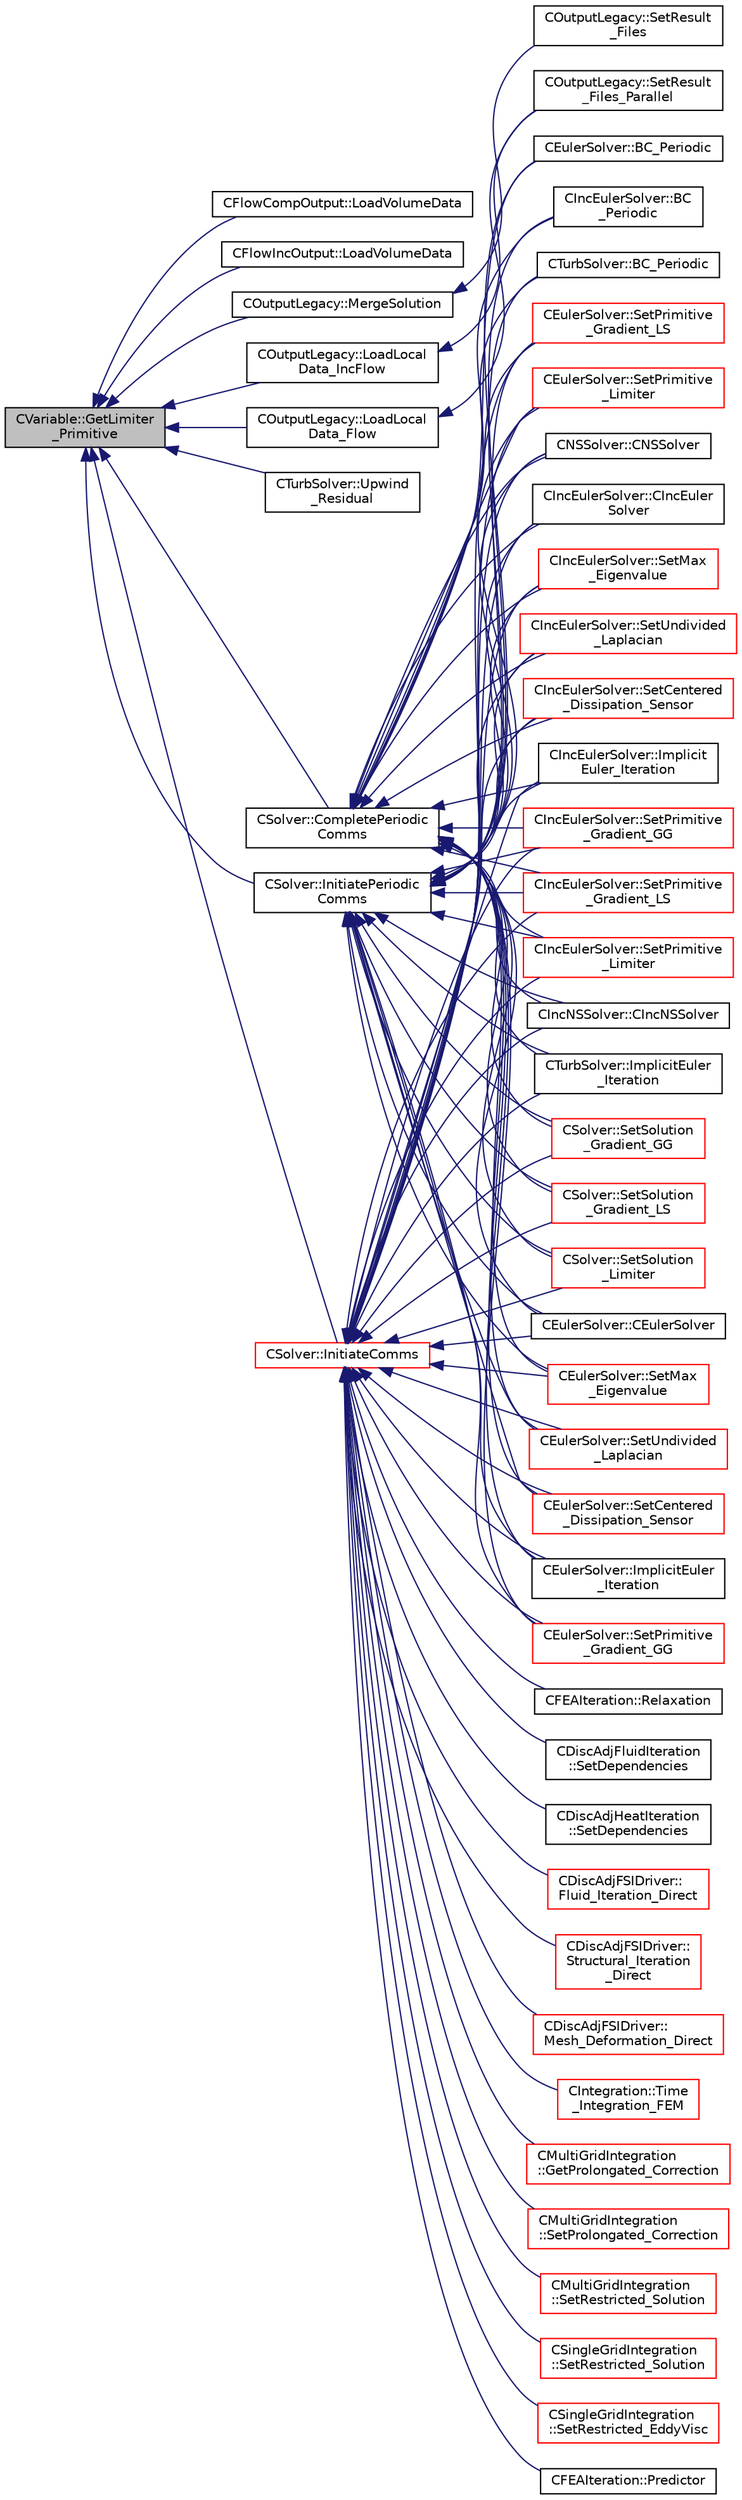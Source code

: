 digraph "CVariable::GetLimiter_Primitive"
{
  edge [fontname="Helvetica",fontsize="10",labelfontname="Helvetica",labelfontsize="10"];
  node [fontname="Helvetica",fontsize="10",shape=record];
  rankdir="LR";
  Node1613 [label="CVariable::GetLimiter\l_Primitive",height=0.2,width=0.4,color="black", fillcolor="grey75", style="filled", fontcolor="black"];
  Node1613 -> Node1614 [dir="back",color="midnightblue",fontsize="10",style="solid",fontname="Helvetica"];
  Node1614 [label="CFlowCompOutput::LoadVolumeData",height=0.2,width=0.4,color="black", fillcolor="white", style="filled",URL="$class_c_flow_comp_output.html#a4dbb2657e6ea72800af13ddf08789276",tooltip="Set the values of the volume output fields for a point. "];
  Node1613 -> Node1615 [dir="back",color="midnightblue",fontsize="10",style="solid",fontname="Helvetica"];
  Node1615 [label="CFlowIncOutput::LoadVolumeData",height=0.2,width=0.4,color="black", fillcolor="white", style="filled",URL="$class_c_flow_inc_output.html#a72e2584bbcbcf7e3a94dae5344953f08",tooltip="Set the values of the volume output fields for a point. "];
  Node1613 -> Node1616 [dir="back",color="midnightblue",fontsize="10",style="solid",fontname="Helvetica"];
  Node1616 [label="COutputLegacy::MergeSolution",height=0.2,width=0.4,color="black", fillcolor="white", style="filled",URL="$class_c_output_legacy.html#af30cc9d6a1d32da2af7043901a5914cf",tooltip="Merge the solution into a data structure used for output file writing. "];
  Node1616 -> Node1617 [dir="back",color="midnightblue",fontsize="10",style="solid",fontname="Helvetica"];
  Node1617 [label="COutputLegacy::SetResult\l_Files",height=0.2,width=0.4,color="black", fillcolor="white", style="filled",URL="$class_c_output_legacy.html#aa817439538e8cf82f82acbfa0bf7e735",tooltip="Writes and organizes the all the output files, except the history one, for serial computations..."];
  Node1613 -> Node1618 [dir="back",color="midnightblue",fontsize="10",style="solid",fontname="Helvetica"];
  Node1618 [label="COutputLegacy::LoadLocal\lData_Flow",height=0.2,width=0.4,color="black", fillcolor="white", style="filled",URL="$class_c_output_legacy.html#a83e5de863b29fe3a222074d93d696d57",tooltip="Load the desired solution data into a structure used for parallel reordering and output file writing ..."];
  Node1618 -> Node1619 [dir="back",color="midnightblue",fontsize="10",style="solid",fontname="Helvetica"];
  Node1619 [label="COutputLegacy::SetResult\l_Files_Parallel",height=0.2,width=0.4,color="black", fillcolor="white", style="filled",URL="$class_c_output_legacy.html#a9e7832982d8237df4df455b027fd203b",tooltip="Writes and organizes the all the output files, except the history one, for parallel computations..."];
  Node1613 -> Node1620 [dir="back",color="midnightblue",fontsize="10",style="solid",fontname="Helvetica"];
  Node1620 [label="COutputLegacy::LoadLocal\lData_IncFlow",height=0.2,width=0.4,color="black", fillcolor="white", style="filled",URL="$class_c_output_legacy.html#a2d955089c8894a2eb795970f06e7900d",tooltip="Load the desired solution data into a structure used for parallel reordering and output file writing ..."];
  Node1620 -> Node1619 [dir="back",color="midnightblue",fontsize="10",style="solid",fontname="Helvetica"];
  Node1613 -> Node1621 [dir="back",color="midnightblue",fontsize="10",style="solid",fontname="Helvetica"];
  Node1621 [label="CTurbSolver::Upwind\l_Residual",height=0.2,width=0.4,color="black", fillcolor="white", style="filled",URL="$class_c_turb_solver.html#a4816dd8b43bdb4abd3f8f7168879e902",tooltip="Compute the spatial integration using a upwind scheme. "];
  Node1613 -> Node1622 [dir="back",color="midnightblue",fontsize="10",style="solid",fontname="Helvetica"];
  Node1622 [label="CSolver::InitiatePeriodic\lComms",height=0.2,width=0.4,color="black", fillcolor="white", style="filled",URL="$class_c_solver.html#aab8e1cac165d11ef85d9dd5588b3ea03",tooltip="Routine to load a solver quantity into the data structures for MPI periodic communication and to laun..."];
  Node1622 -> Node1623 [dir="back",color="midnightblue",fontsize="10",style="solid",fontname="Helvetica"];
  Node1623 [label="CEulerSolver::CEulerSolver",height=0.2,width=0.4,color="black", fillcolor="white", style="filled",URL="$class_c_euler_solver.html#ae1e74218b4e943111b100d7ddcbd4db9"];
  Node1622 -> Node1624 [dir="back",color="midnightblue",fontsize="10",style="solid",fontname="Helvetica"];
  Node1624 [label="CEulerSolver::SetMax\l_Eigenvalue",height=0.2,width=0.4,color="red", fillcolor="white", style="filled",URL="$class_c_euler_solver.html#a76f7fdf349ae41c6f0cf4df82b571fb1",tooltip="Compute the max eigenvalue. "];
  Node1622 -> Node1627 [dir="back",color="midnightblue",fontsize="10",style="solid",fontname="Helvetica"];
  Node1627 [label="CEulerSolver::SetUndivided\l_Laplacian",height=0.2,width=0.4,color="red", fillcolor="white", style="filled",URL="$class_c_euler_solver.html#adc7c82a25b8be22b16b5452c1992744f",tooltip="Compute the undivided laplacian for the solution, except the energy equation. "];
  Node1622 -> Node1628 [dir="back",color="midnightblue",fontsize="10",style="solid",fontname="Helvetica"];
  Node1628 [label="CEulerSolver::SetCentered\l_Dissipation_Sensor",height=0.2,width=0.4,color="red", fillcolor="white", style="filled",URL="$class_c_euler_solver.html#a2f4e3619ae65c63cbda1ef2098441ab4",tooltip="Compute a pressure sensor switch. "];
  Node1622 -> Node1629 [dir="back",color="midnightblue",fontsize="10",style="solid",fontname="Helvetica"];
  Node1629 [label="CEulerSolver::ImplicitEuler\l_Iteration",height=0.2,width=0.4,color="black", fillcolor="white", style="filled",URL="$class_c_euler_solver.html#a4e8277fc44dc97c8d73fbe3347204372",tooltip="Update the solution using an implicit Euler scheme. "];
  Node1622 -> Node1630 [dir="back",color="midnightblue",fontsize="10",style="solid",fontname="Helvetica"];
  Node1630 [label="CEulerSolver::SetPrimitive\l_Gradient_GG",height=0.2,width=0.4,color="red", fillcolor="white", style="filled",URL="$class_c_euler_solver.html#a74fb3b502b83371fcf0728ec546e039b",tooltip="Compute the gradient of the primitive variables using Green-Gauss method, and stores the result in th..."];
  Node1622 -> Node1631 [dir="back",color="midnightblue",fontsize="10",style="solid",fontname="Helvetica"];
  Node1631 [label="CEulerSolver::SetPrimitive\l_Gradient_LS",height=0.2,width=0.4,color="red", fillcolor="white", style="filled",URL="$class_c_euler_solver.html#a734d5bd064215fb722477f39993155d4",tooltip="Compute the gradient of the primitive variables using a Least-Squares method, and stores the result i..."];
  Node1622 -> Node1632 [dir="back",color="midnightblue",fontsize="10",style="solid",fontname="Helvetica"];
  Node1632 [label="CEulerSolver::SetPrimitive\l_Limiter",height=0.2,width=0.4,color="red", fillcolor="white", style="filled",URL="$class_c_euler_solver.html#a43004a7f0fad7a6d1f435144710bf13e",tooltip="Compute the limiter of the primitive variables. "];
  Node1622 -> Node1633 [dir="back",color="midnightblue",fontsize="10",style="solid",fontname="Helvetica"];
  Node1633 [label="CEulerSolver::BC_Periodic",height=0.2,width=0.4,color="black", fillcolor="white", style="filled",URL="$class_c_euler_solver.html#a9bd458698ede3dffd1b4d1f974f39b03",tooltip="Impose a periodic boundary condition by summing contributions from the complete control volume..."];
  Node1622 -> Node1634 [dir="back",color="midnightblue",fontsize="10",style="solid",fontname="Helvetica"];
  Node1634 [label="CNSSolver::CNSSolver",height=0.2,width=0.4,color="black", fillcolor="white", style="filled",URL="$class_c_n_s_solver.html#a2a8ad49c42b4546696e631cf44b7788b"];
  Node1622 -> Node1635 [dir="back",color="midnightblue",fontsize="10",style="solid",fontname="Helvetica"];
  Node1635 [label="CIncEulerSolver::CIncEuler\lSolver",height=0.2,width=0.4,color="black", fillcolor="white", style="filled",URL="$class_c_inc_euler_solver.html#a91f644b8f9a00215bac5bcd31dfc06d8"];
  Node1622 -> Node1636 [dir="back",color="midnightblue",fontsize="10",style="solid",fontname="Helvetica"];
  Node1636 [label="CIncEulerSolver::SetMax\l_Eigenvalue",height=0.2,width=0.4,color="red", fillcolor="white", style="filled",URL="$class_c_inc_euler_solver.html#ab804c5648aa5dd71ea12a57997167984",tooltip="Compute the max eigenvalue. "];
  Node1622 -> Node1639 [dir="back",color="midnightblue",fontsize="10",style="solid",fontname="Helvetica"];
  Node1639 [label="CIncEulerSolver::SetUndivided\l_Laplacian",height=0.2,width=0.4,color="red", fillcolor="white", style="filled",URL="$class_c_inc_euler_solver.html#a8b5d7772432b9759213892a50621c329",tooltip="Compute the undivided laplacian for the solution, except the energy equation. "];
  Node1622 -> Node1640 [dir="back",color="midnightblue",fontsize="10",style="solid",fontname="Helvetica"];
  Node1640 [label="CIncEulerSolver::SetCentered\l_Dissipation_Sensor",height=0.2,width=0.4,color="red", fillcolor="white", style="filled",URL="$class_c_inc_euler_solver.html#a2323a0e322236c24668be8750dbaf237",tooltip="Compute a pressure sensor switch. "];
  Node1622 -> Node1641 [dir="back",color="midnightblue",fontsize="10",style="solid",fontname="Helvetica"];
  Node1641 [label="CIncEulerSolver::Implicit\lEuler_Iteration",height=0.2,width=0.4,color="black", fillcolor="white", style="filled",URL="$class_c_inc_euler_solver.html#ad84dd4225bb9d158c52b26e2f30f6fa7",tooltip="Update the solution using an implicit Euler scheme. "];
  Node1622 -> Node1642 [dir="back",color="midnightblue",fontsize="10",style="solid",fontname="Helvetica"];
  Node1642 [label="CIncEulerSolver::SetPrimitive\l_Gradient_GG",height=0.2,width=0.4,color="red", fillcolor="white", style="filled",URL="$class_c_inc_euler_solver.html#a856a6db100c40b9c3df557d1dfe72c2b",tooltip="Compute the gradient of the primitive variables using Green-Gauss method, and stores the result in th..."];
  Node1622 -> Node1643 [dir="back",color="midnightblue",fontsize="10",style="solid",fontname="Helvetica"];
  Node1643 [label="CIncEulerSolver::SetPrimitive\l_Gradient_LS",height=0.2,width=0.4,color="red", fillcolor="white", style="filled",URL="$class_c_inc_euler_solver.html#a3e3355cbeb9d265f4073cca113b9d46e",tooltip="Compute the gradient of the primitive variables using a Least-Squares method, and stores the result i..."];
  Node1622 -> Node1644 [dir="back",color="midnightblue",fontsize="10",style="solid",fontname="Helvetica"];
  Node1644 [label="CIncEulerSolver::SetPrimitive\l_Limiter",height=0.2,width=0.4,color="red", fillcolor="white", style="filled",URL="$class_c_inc_euler_solver.html#a00bd56828c4e41ec3ff1e8753cb320ec",tooltip="Compute the limiter of the primitive variables. "];
  Node1622 -> Node1645 [dir="back",color="midnightblue",fontsize="10",style="solid",fontname="Helvetica"];
  Node1645 [label="CIncEulerSolver::BC\l_Periodic",height=0.2,width=0.4,color="black", fillcolor="white", style="filled",URL="$class_c_inc_euler_solver.html#a994af5dbe296f8a1873e416c3b2fc2a7",tooltip="Impose a periodic boundary condition by summing contributions from the complete control volume..."];
  Node1622 -> Node1646 [dir="back",color="midnightblue",fontsize="10",style="solid",fontname="Helvetica"];
  Node1646 [label="CIncNSSolver::CIncNSSolver",height=0.2,width=0.4,color="black", fillcolor="white", style="filled",URL="$class_c_inc_n_s_solver.html#a82152ac7e91fb1c5c073d98a1f08e2aa"];
  Node1622 -> Node1647 [dir="back",color="midnightblue",fontsize="10",style="solid",fontname="Helvetica"];
  Node1647 [label="CTurbSolver::BC_Periodic",height=0.2,width=0.4,color="black", fillcolor="white", style="filled",URL="$class_c_turb_solver.html#a954cfdd45dfce9df024a30b558b54b25",tooltip="Impose a periodic boundary condition by summing contributions from the complete control volume..."];
  Node1622 -> Node1648 [dir="back",color="midnightblue",fontsize="10",style="solid",fontname="Helvetica"];
  Node1648 [label="CTurbSolver::ImplicitEuler\l_Iteration",height=0.2,width=0.4,color="black", fillcolor="white", style="filled",URL="$class_c_turb_solver.html#af7a0ab68fbb2925c56863df97b3ea4ee",tooltip="Update the solution using an implicit solver. "];
  Node1622 -> Node1649 [dir="back",color="midnightblue",fontsize="10",style="solid",fontname="Helvetica"];
  Node1649 [label="CSolver::SetSolution\l_Gradient_GG",height=0.2,width=0.4,color="red", fillcolor="white", style="filled",URL="$class_c_solver.html#aac4d5e5f3ff20e7e37d55fa5e4ed3647",tooltip="Compute the Green-Gauss gradient of the solution. "];
  Node1622 -> Node1658 [dir="back",color="midnightblue",fontsize="10",style="solid",fontname="Helvetica"];
  Node1658 [label="CSolver::SetSolution\l_Gradient_LS",height=0.2,width=0.4,color="red", fillcolor="white", style="filled",URL="$class_c_solver.html#ac4d9cf9609d7bdb52e7f1dc9cc8b4c1f",tooltip="Compute the Least Squares gradient of the solution. "];
  Node1622 -> Node1659 [dir="back",color="midnightblue",fontsize="10",style="solid",fontname="Helvetica"];
  Node1659 [label="CSolver::SetSolution\l_Limiter",height=0.2,width=0.4,color="red", fillcolor="white", style="filled",URL="$class_c_solver.html#a641e9c59698ab9c7c2fb91107ad70d77",tooltip="Compute slope limiter. "];
  Node1613 -> Node1660 [dir="back",color="midnightblue",fontsize="10",style="solid",fontname="Helvetica"];
  Node1660 [label="CSolver::CompletePeriodic\lComms",height=0.2,width=0.4,color="black", fillcolor="white", style="filled",URL="$class_c_solver.html#a7e77df2076057995213de49d4ca2e7c7",tooltip="Routine to complete the set of non-blocking periodic communications launched by InitiatePeriodicComms..."];
  Node1660 -> Node1623 [dir="back",color="midnightblue",fontsize="10",style="solid",fontname="Helvetica"];
  Node1660 -> Node1624 [dir="back",color="midnightblue",fontsize="10",style="solid",fontname="Helvetica"];
  Node1660 -> Node1627 [dir="back",color="midnightblue",fontsize="10",style="solid",fontname="Helvetica"];
  Node1660 -> Node1628 [dir="back",color="midnightblue",fontsize="10",style="solid",fontname="Helvetica"];
  Node1660 -> Node1629 [dir="back",color="midnightblue",fontsize="10",style="solid",fontname="Helvetica"];
  Node1660 -> Node1630 [dir="back",color="midnightblue",fontsize="10",style="solid",fontname="Helvetica"];
  Node1660 -> Node1631 [dir="back",color="midnightblue",fontsize="10",style="solid",fontname="Helvetica"];
  Node1660 -> Node1632 [dir="back",color="midnightblue",fontsize="10",style="solid",fontname="Helvetica"];
  Node1660 -> Node1633 [dir="back",color="midnightblue",fontsize="10",style="solid",fontname="Helvetica"];
  Node1660 -> Node1634 [dir="back",color="midnightblue",fontsize="10",style="solid",fontname="Helvetica"];
  Node1660 -> Node1635 [dir="back",color="midnightblue",fontsize="10",style="solid",fontname="Helvetica"];
  Node1660 -> Node1636 [dir="back",color="midnightblue",fontsize="10",style="solid",fontname="Helvetica"];
  Node1660 -> Node1639 [dir="back",color="midnightblue",fontsize="10",style="solid",fontname="Helvetica"];
  Node1660 -> Node1640 [dir="back",color="midnightblue",fontsize="10",style="solid",fontname="Helvetica"];
  Node1660 -> Node1641 [dir="back",color="midnightblue",fontsize="10",style="solid",fontname="Helvetica"];
  Node1660 -> Node1642 [dir="back",color="midnightblue",fontsize="10",style="solid",fontname="Helvetica"];
  Node1660 -> Node1643 [dir="back",color="midnightblue",fontsize="10",style="solid",fontname="Helvetica"];
  Node1660 -> Node1644 [dir="back",color="midnightblue",fontsize="10",style="solid",fontname="Helvetica"];
  Node1660 -> Node1645 [dir="back",color="midnightblue",fontsize="10",style="solid",fontname="Helvetica"];
  Node1660 -> Node1646 [dir="back",color="midnightblue",fontsize="10",style="solid",fontname="Helvetica"];
  Node1660 -> Node1647 [dir="back",color="midnightblue",fontsize="10",style="solid",fontname="Helvetica"];
  Node1660 -> Node1648 [dir="back",color="midnightblue",fontsize="10",style="solid",fontname="Helvetica"];
  Node1660 -> Node1649 [dir="back",color="midnightblue",fontsize="10",style="solid",fontname="Helvetica"];
  Node1660 -> Node1658 [dir="back",color="midnightblue",fontsize="10",style="solid",fontname="Helvetica"];
  Node1660 -> Node1659 [dir="back",color="midnightblue",fontsize="10",style="solid",fontname="Helvetica"];
  Node1613 -> Node1661 [dir="back",color="midnightblue",fontsize="10",style="solid",fontname="Helvetica"];
  Node1661 [label="CSolver::InitiateComms",height=0.2,width=0.4,color="red", fillcolor="white", style="filled",URL="$class_c_solver.html#a68ef94bc50683bd1f1d750b4a8cb7351",tooltip="Routine to load a solver quantity into the data structures for MPI point-to-point communication and t..."];
  Node1661 -> Node1662 [dir="back",color="midnightblue",fontsize="10",style="solid",fontname="Helvetica"];
  Node1662 [label="CDiscAdjFSIDriver::\lFluid_Iteration_Direct",height=0.2,width=0.4,color="red", fillcolor="white", style="filled",URL="$class_c_disc_adj_f_s_i_driver.html#aade7f9d8b7f7f1ddccfdc62d3b1fdaa8",tooltip="Run a direct flow iteration. "];
  Node1661 -> Node1667 [dir="back",color="midnightblue",fontsize="10",style="solid",fontname="Helvetica"];
  Node1667 [label="CDiscAdjFSIDriver::\lStructural_Iteration\l_Direct",height=0.2,width=0.4,color="red", fillcolor="white", style="filled",URL="$class_c_disc_adj_f_s_i_driver.html#aef8192d6dd5451f1e496e9847c2c5c65",tooltip="Run a direct structural iteration. "];
  Node1661 -> Node1668 [dir="back",color="midnightblue",fontsize="10",style="solid",fontname="Helvetica"];
  Node1668 [label="CDiscAdjFSIDriver::\lMesh_Deformation_Direct",height=0.2,width=0.4,color="red", fillcolor="white", style="filled",URL="$class_c_disc_adj_f_s_i_driver.html#ad683500d6b3773af342165b1b18f5c59",tooltip="Run a direct mesh deformation. "];
  Node1661 -> Node1669 [dir="back",color="midnightblue",fontsize="10",style="solid",fontname="Helvetica"];
  Node1669 [label="CIntegration::Time\l_Integration_FEM",height=0.2,width=0.4,color="red", fillcolor="white", style="filled",URL="$class_c_integration.html#a4ac7acdec8fdf941a4efc90b3f82a68c",tooltip="Do the time integration (explicit or implicit) of the numerical system on a FEM framework. "];
  Node1661 -> Node1671 [dir="back",color="midnightblue",fontsize="10",style="solid",fontname="Helvetica"];
  Node1671 [label="CMultiGridIntegration\l::GetProlongated_Correction",height=0.2,width=0.4,color="red", fillcolor="white", style="filled",URL="$class_c_multi_grid_integration.html#a29bf9a6e27f43e6b71704d05105a648d",tooltip="Compute the fine grid correction from the coarse solution. "];
  Node1661 -> Node1674 [dir="back",color="midnightblue",fontsize="10",style="solid",fontname="Helvetica"];
  Node1674 [label="CMultiGridIntegration\l::SetProlongated_Correction",height=0.2,width=0.4,color="red", fillcolor="white", style="filled",URL="$class_c_multi_grid_integration.html#a5d0d450972f5c004596b3f0abdae3015",tooltip="Set the value of the corrected fine grid solution. "];
  Node1661 -> Node1675 [dir="back",color="midnightblue",fontsize="10",style="solid",fontname="Helvetica"];
  Node1675 [label="CMultiGridIntegration\l::SetRestricted_Solution",height=0.2,width=0.4,color="red", fillcolor="white", style="filled",URL="$class_c_multi_grid_integration.html#a57c0f097c58c1d36ef8156b91350fd60",tooltip="Restrict solution from fine grid to a coarse grid. "];
  Node1661 -> Node1676 [dir="back",color="midnightblue",fontsize="10",style="solid",fontname="Helvetica"];
  Node1676 [label="CSingleGridIntegration\l::SetRestricted_Solution",height=0.2,width=0.4,color="red", fillcolor="white", style="filled",URL="$class_c_single_grid_integration.html#a035bbc4f261b680a4a651aa0af69437b",tooltip="Restrict solution from fine grid to a coarse grid. "];
  Node1661 -> Node1678 [dir="back",color="midnightblue",fontsize="10",style="solid",fontname="Helvetica"];
  Node1678 [label="CSingleGridIntegration\l::SetRestricted_EddyVisc",height=0.2,width=0.4,color="red", fillcolor="white", style="filled",URL="$class_c_single_grid_integration.html#ae875067fdaf103c36391ea21343e1731",tooltip="Restrict solution from fine grid to a coarse grid. "];
  Node1661 -> Node1679 [dir="back",color="midnightblue",fontsize="10",style="solid",fontname="Helvetica"];
  Node1679 [label="CFEAIteration::Predictor",height=0.2,width=0.4,color="black", fillcolor="white", style="filled",URL="$class_c_f_e_a_iteration.html#a00a378c1b0d9b95b250e208bcf1f420e",tooltip="Predictor. "];
  Node1661 -> Node1680 [dir="back",color="midnightblue",fontsize="10",style="solid",fontname="Helvetica"];
  Node1680 [label="CFEAIteration::Relaxation",height=0.2,width=0.4,color="black", fillcolor="white", style="filled",URL="$class_c_f_e_a_iteration.html#a840bd377c7050c57cb5f81799669b59f",tooltip="Relaxation. "];
  Node1661 -> Node1681 [dir="back",color="midnightblue",fontsize="10",style="solid",fontname="Helvetica"];
  Node1681 [label="CDiscAdjFluidIteration\l::SetDependencies",height=0.2,width=0.4,color="black", fillcolor="white", style="filled",URL="$class_c_disc_adj_fluid_iteration.html#aad302b77466b001d380ca8766ba8d85c",tooltip="Compute necessary variables that depend on the conservative variables or the mesh node positions (e..."];
  Node1661 -> Node1682 [dir="back",color="midnightblue",fontsize="10",style="solid",fontname="Helvetica"];
  Node1682 [label="CDiscAdjHeatIteration\l::SetDependencies",height=0.2,width=0.4,color="black", fillcolor="white", style="filled",URL="$class_c_disc_adj_heat_iteration.html#a8098b35364d0a2a7b1fa31850714e359",tooltip="Compute necessary variables that depend on the conservative variables or the mesh node positions (e..."];
  Node1661 -> Node1623 [dir="back",color="midnightblue",fontsize="10",style="solid",fontname="Helvetica"];
  Node1661 -> Node1624 [dir="back",color="midnightblue",fontsize="10",style="solid",fontname="Helvetica"];
  Node1661 -> Node1627 [dir="back",color="midnightblue",fontsize="10",style="solid",fontname="Helvetica"];
  Node1661 -> Node1628 [dir="back",color="midnightblue",fontsize="10",style="solid",fontname="Helvetica"];
  Node1661 -> Node1629 [dir="back",color="midnightblue",fontsize="10",style="solid",fontname="Helvetica"];
  Node1661 -> Node1630 [dir="back",color="midnightblue",fontsize="10",style="solid",fontname="Helvetica"];
  Node1661 -> Node1631 [dir="back",color="midnightblue",fontsize="10",style="solid",fontname="Helvetica"];
  Node1661 -> Node1632 [dir="back",color="midnightblue",fontsize="10",style="solid",fontname="Helvetica"];
  Node1661 -> Node1634 [dir="back",color="midnightblue",fontsize="10",style="solid",fontname="Helvetica"];
  Node1661 -> Node1635 [dir="back",color="midnightblue",fontsize="10",style="solid",fontname="Helvetica"];
  Node1661 -> Node1636 [dir="back",color="midnightblue",fontsize="10",style="solid",fontname="Helvetica"];
  Node1661 -> Node1639 [dir="back",color="midnightblue",fontsize="10",style="solid",fontname="Helvetica"];
  Node1661 -> Node1640 [dir="back",color="midnightblue",fontsize="10",style="solid",fontname="Helvetica"];
  Node1661 -> Node1641 [dir="back",color="midnightblue",fontsize="10",style="solid",fontname="Helvetica"];
  Node1661 -> Node1642 [dir="back",color="midnightblue",fontsize="10",style="solid",fontname="Helvetica"];
  Node1661 -> Node1643 [dir="back",color="midnightblue",fontsize="10",style="solid",fontname="Helvetica"];
  Node1661 -> Node1644 [dir="back",color="midnightblue",fontsize="10",style="solid",fontname="Helvetica"];
  Node1661 -> Node1646 [dir="back",color="midnightblue",fontsize="10",style="solid",fontname="Helvetica"];
  Node1661 -> Node1648 [dir="back",color="midnightblue",fontsize="10",style="solid",fontname="Helvetica"];
  Node1661 -> Node1649 [dir="back",color="midnightblue",fontsize="10",style="solid",fontname="Helvetica"];
  Node1661 -> Node1658 [dir="back",color="midnightblue",fontsize="10",style="solid",fontname="Helvetica"];
  Node1661 -> Node1659 [dir="back",color="midnightblue",fontsize="10",style="solid",fontname="Helvetica"];
}
